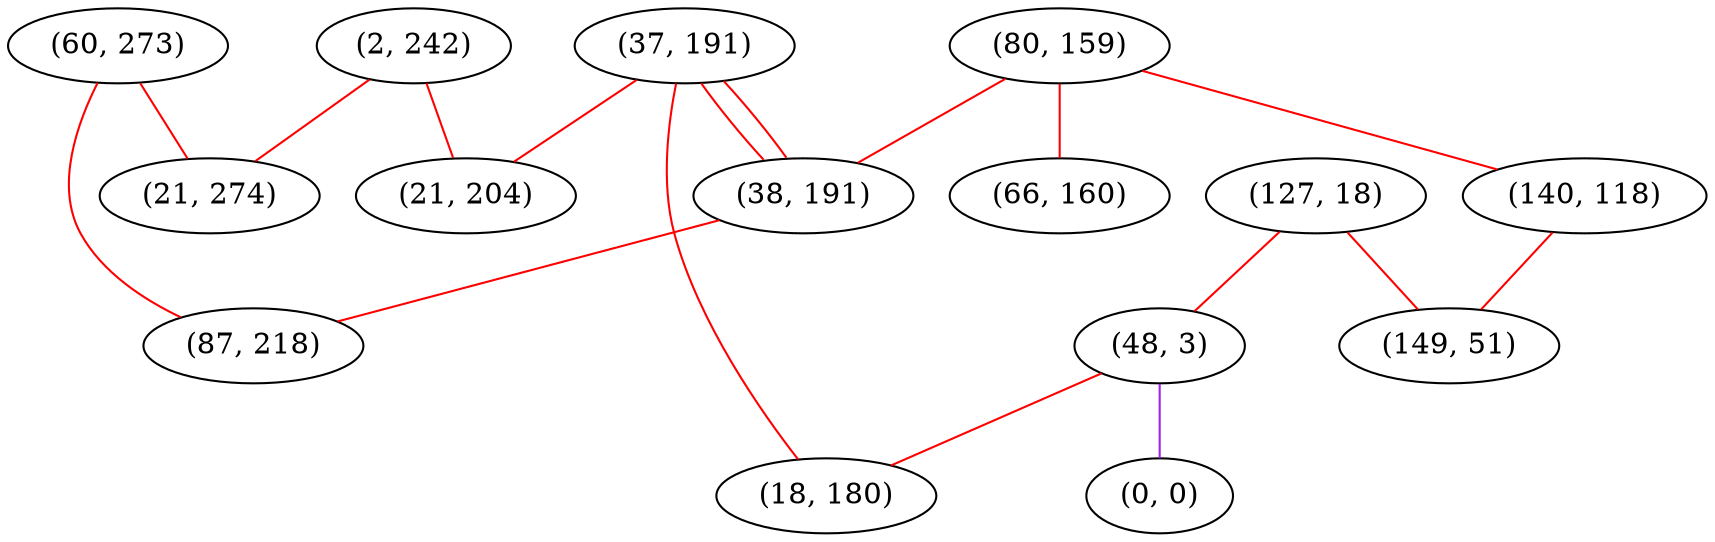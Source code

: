 graph "" {
"(37, 191)";
"(60, 273)";
"(80, 159)";
"(127, 18)";
"(2, 242)";
"(48, 3)";
"(38, 191)";
"(18, 180)";
"(66, 160)";
"(0, 0)";
"(87, 218)";
"(21, 204)";
"(21, 274)";
"(140, 118)";
"(149, 51)";
"(37, 191)" -- "(21, 204)"  [color=red, key=0, weight=1];
"(37, 191)" -- "(38, 191)"  [color=red, key=0, weight=1];
"(37, 191)" -- "(38, 191)"  [color=red, key=1, weight=1];
"(37, 191)" -- "(18, 180)"  [color=red, key=0, weight=1];
"(60, 273)" -- "(21, 274)"  [color=red, key=0, weight=1];
"(60, 273)" -- "(87, 218)"  [color=red, key=0, weight=1];
"(80, 159)" -- "(66, 160)"  [color=red, key=0, weight=1];
"(80, 159)" -- "(38, 191)"  [color=red, key=0, weight=1];
"(80, 159)" -- "(140, 118)"  [color=red, key=0, weight=1];
"(127, 18)" -- "(48, 3)"  [color=red, key=0, weight=1];
"(127, 18)" -- "(149, 51)"  [color=red, key=0, weight=1];
"(2, 242)" -- "(21, 204)"  [color=red, key=0, weight=1];
"(2, 242)" -- "(21, 274)"  [color=red, key=0, weight=1];
"(48, 3)" -- "(0, 0)"  [color=purple, key=0, weight=4];
"(48, 3)" -- "(18, 180)"  [color=red, key=0, weight=1];
"(38, 191)" -- "(87, 218)"  [color=red, key=0, weight=1];
"(140, 118)" -- "(149, 51)"  [color=red, key=0, weight=1];
}
